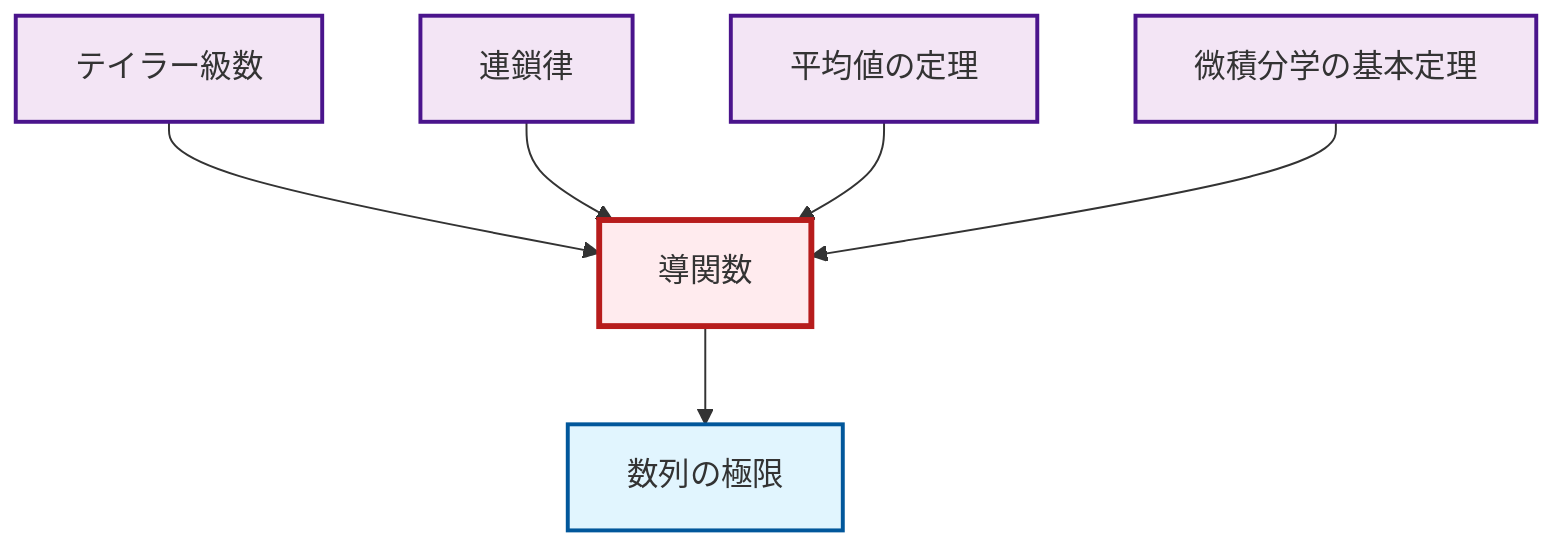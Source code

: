 graph TD
    classDef definition fill:#e1f5fe,stroke:#01579b,stroke-width:2px
    classDef theorem fill:#f3e5f5,stroke:#4a148c,stroke-width:2px
    classDef axiom fill:#fff3e0,stroke:#e65100,stroke-width:2px
    classDef example fill:#e8f5e9,stroke:#1b5e20,stroke-width:2px
    classDef current fill:#ffebee,stroke:#b71c1c,stroke-width:3px
    thm-taylor-series["テイラー級数"]:::theorem
    def-derivative["導関数"]:::definition
    thm-fundamental-calculus["微積分学の基本定理"]:::theorem
    thm-mean-value["平均値の定理"]:::theorem
    thm-chain-rule["連鎖律"]:::theorem
    def-limit["数列の極限"]:::definition
    def-derivative --> def-limit
    thm-taylor-series --> def-derivative
    thm-chain-rule --> def-derivative
    thm-mean-value --> def-derivative
    thm-fundamental-calculus --> def-derivative
    class def-derivative current